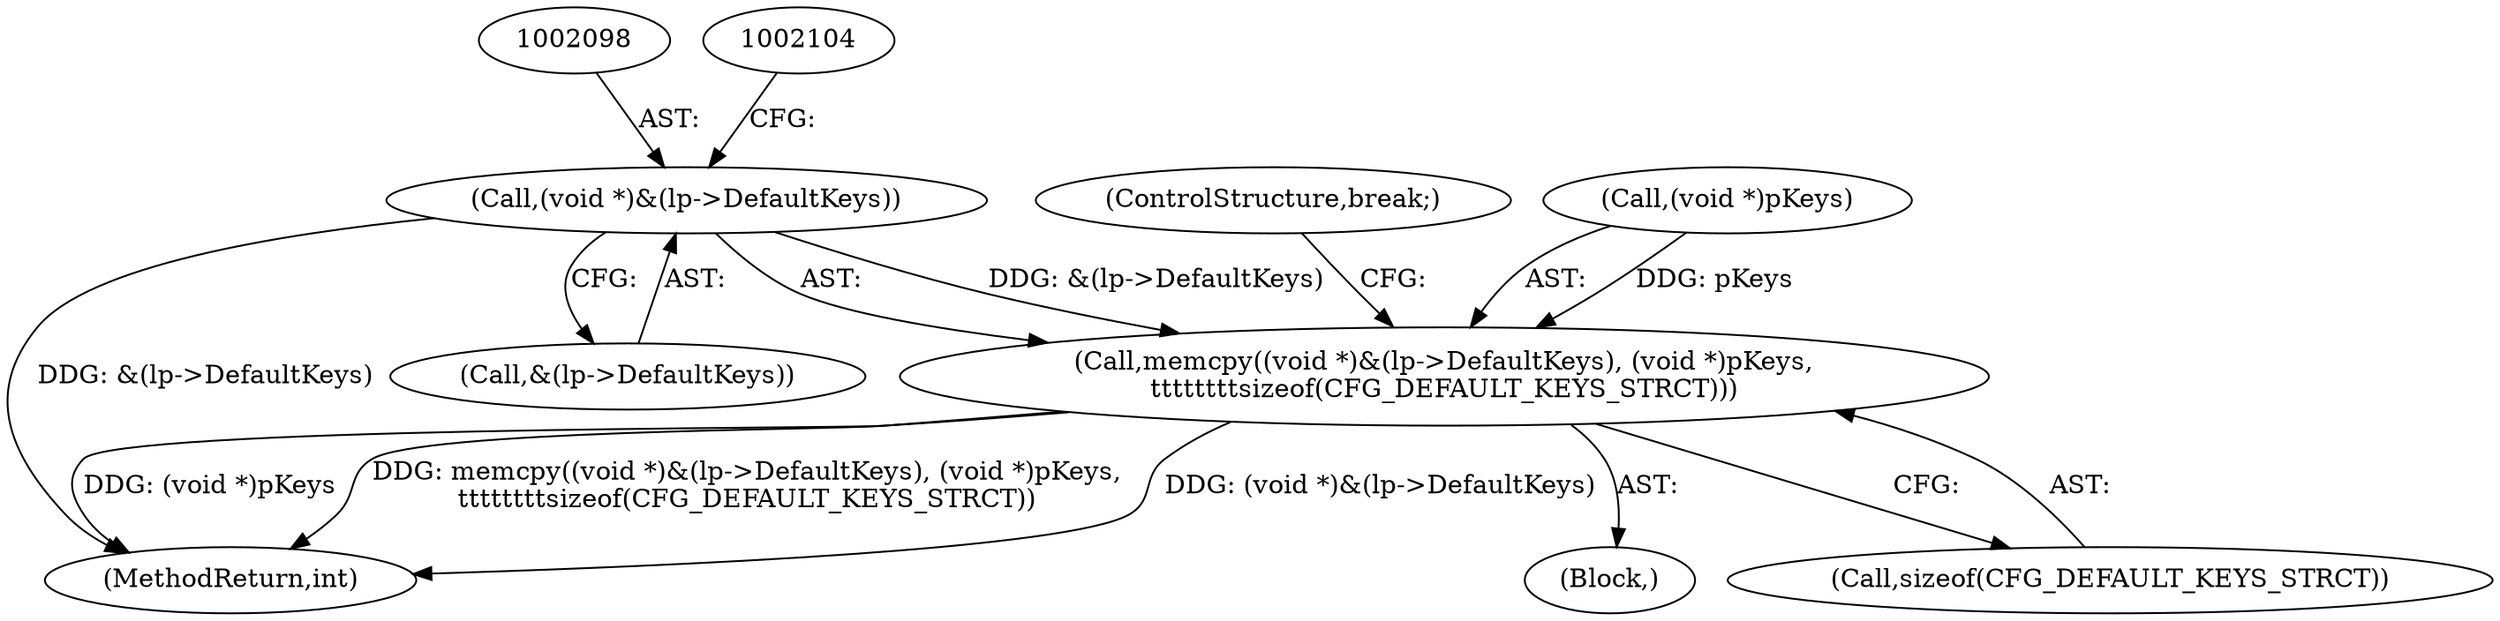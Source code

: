 digraph "0_linux_b5e2f339865fb443107e5b10603e53bbc92dc054_0@pointer" {
"1002097" [label="(Call,(void *)&(lp->DefaultKeys))"];
"1002096" [label="(Call,memcpy((void *)&(lp->DefaultKeys), (void *)pKeys,\n\t\t\t\t\t\t\t\tsizeof(CFG_DEFAULT_KEYS_STRCT)))"];
"1002108" [label="(ControlStructure,break;)"];
"1002520" [label="(MethodReturn,int)"];
"1002103" [label="(Call,(void *)pKeys)"];
"1002097" [label="(Call,(void *)&(lp->DefaultKeys))"];
"1002096" [label="(Call,memcpy((void *)&(lp->DefaultKeys), (void *)pKeys,\n\t\t\t\t\t\t\t\tsizeof(CFG_DEFAULT_KEYS_STRCT)))"];
"1002025" [label="(Block,)"];
"1002106" [label="(Call,sizeof(CFG_DEFAULT_KEYS_STRCT))"];
"1002099" [label="(Call,&(lp->DefaultKeys))"];
"1002097" -> "1002096"  [label="AST: "];
"1002097" -> "1002099"  [label="CFG: "];
"1002098" -> "1002097"  [label="AST: "];
"1002099" -> "1002097"  [label="AST: "];
"1002104" -> "1002097"  [label="CFG: "];
"1002097" -> "1002520"  [label="DDG: &(lp->DefaultKeys)"];
"1002097" -> "1002096"  [label="DDG: &(lp->DefaultKeys)"];
"1002096" -> "1002025"  [label="AST: "];
"1002096" -> "1002106"  [label="CFG: "];
"1002103" -> "1002096"  [label="AST: "];
"1002106" -> "1002096"  [label="AST: "];
"1002108" -> "1002096"  [label="CFG: "];
"1002096" -> "1002520"  [label="DDG: (void *)&(lp->DefaultKeys)"];
"1002096" -> "1002520"  [label="DDG: (void *)pKeys"];
"1002096" -> "1002520"  [label="DDG: memcpy((void *)&(lp->DefaultKeys), (void *)pKeys,\n\t\t\t\t\t\t\t\tsizeof(CFG_DEFAULT_KEYS_STRCT))"];
"1002103" -> "1002096"  [label="DDG: pKeys"];
}
